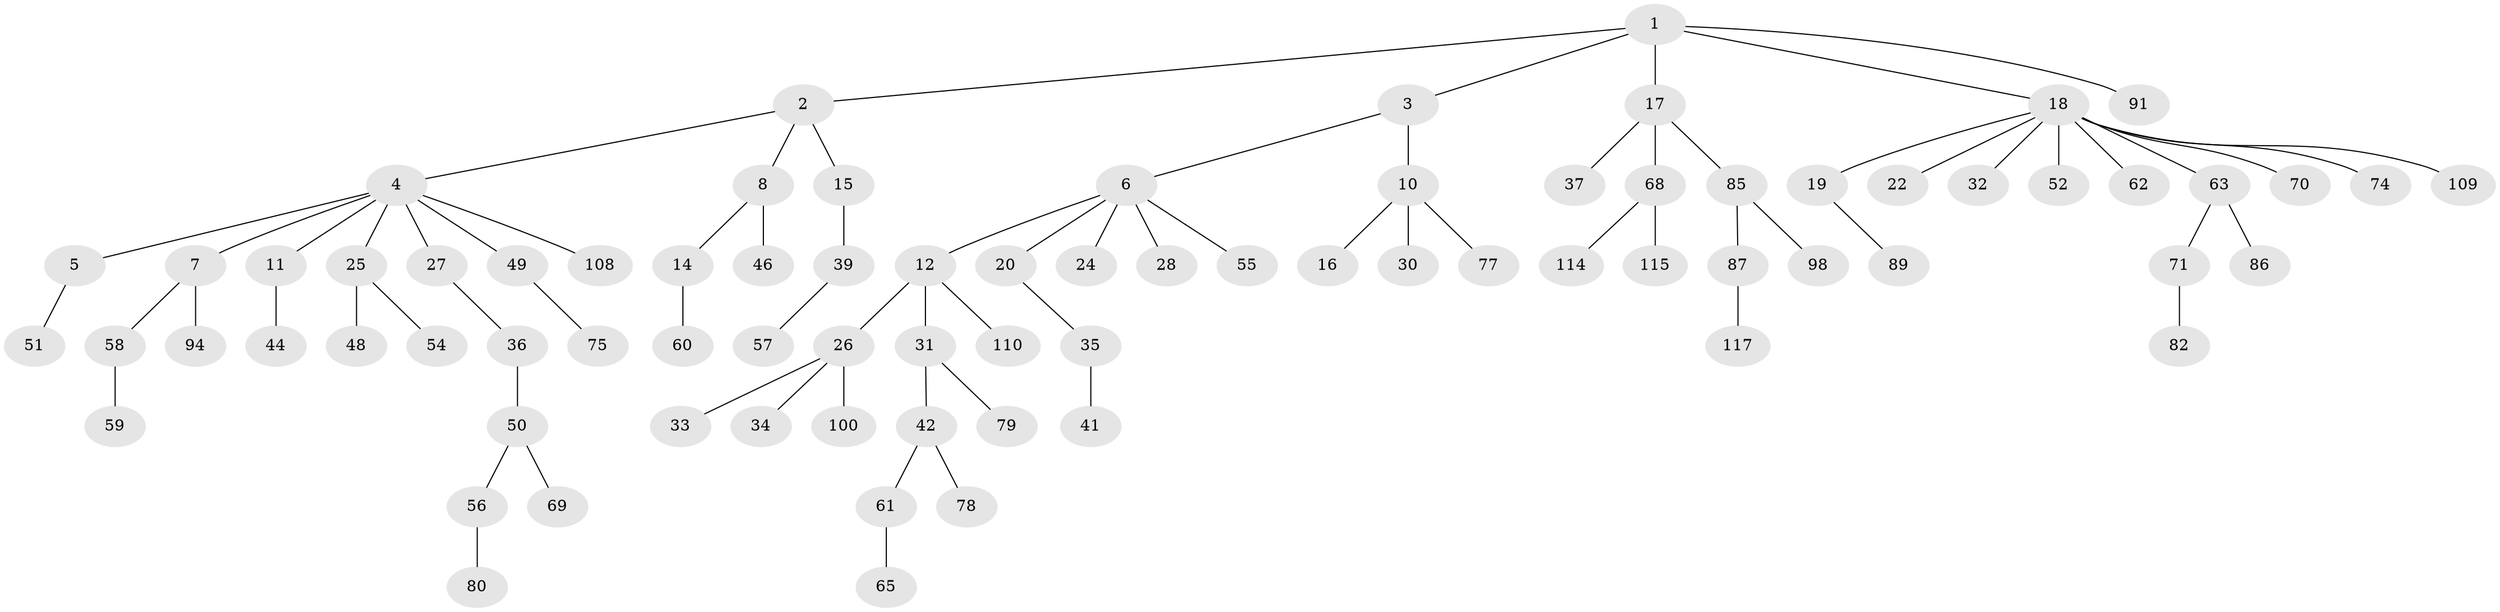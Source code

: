 // original degree distribution, {6: 0.008547008547008548, 5: 0.008547008547008548, 4: 0.07692307692307693, 7: 0.008547008547008548, 3: 0.1452991452991453, 2: 0.26495726495726496, 9: 0.008547008547008548, 1: 0.47863247863247865}
// Generated by graph-tools (version 1.1) at 2025/42/03/06/25 10:42:06]
// undirected, 78 vertices, 77 edges
graph export_dot {
graph [start="1"]
  node [color=gray90,style=filled];
  1 [super="+113"];
  2 [super="+105"];
  3 [super="+84"];
  4 [super="+23"];
  5 [super="+101"];
  6 [super="+9"];
  7 [super="+47"];
  8;
  10 [super="+13"];
  11 [super="+45"];
  12 [super="+73"];
  14 [super="+72"];
  15;
  16 [super="+96"];
  17 [super="+29"];
  18 [super="+21"];
  19 [super="+40"];
  20 [super="+83"];
  22;
  24;
  25;
  26 [super="+38"];
  27 [super="+43"];
  28;
  30 [super="+53"];
  31 [super="+104"];
  32 [super="+103"];
  33;
  34 [super="+112"];
  35;
  36;
  37;
  39;
  41 [super="+116"];
  42 [super="+93"];
  44;
  46 [super="+67"];
  48;
  49;
  50 [super="+66"];
  51;
  52;
  54 [super="+90"];
  55;
  56 [super="+99"];
  57;
  58 [super="+107"];
  59;
  60;
  61 [super="+76"];
  62;
  63 [super="+64"];
  65 [super="+102"];
  68 [super="+88"];
  69;
  70;
  71;
  74 [super="+81"];
  75;
  77;
  78;
  79;
  80;
  82;
  85 [super="+97"];
  86 [super="+95"];
  87;
  89 [super="+111"];
  91 [super="+92"];
  94 [super="+106"];
  98;
  100;
  108;
  109;
  110;
  114;
  115;
  117;
  1 -- 2;
  1 -- 3;
  1 -- 17;
  1 -- 18;
  1 -- 91;
  2 -- 4;
  2 -- 8;
  2 -- 15;
  3 -- 6;
  3 -- 10;
  4 -- 5;
  4 -- 7;
  4 -- 11;
  4 -- 49;
  4 -- 108;
  4 -- 25;
  4 -- 27;
  5 -- 51;
  6 -- 24;
  6 -- 28;
  6 -- 12;
  6 -- 20;
  6 -- 55;
  7 -- 94;
  7 -- 58;
  8 -- 14;
  8 -- 46;
  10 -- 16;
  10 -- 77;
  10 -- 30;
  11 -- 44;
  12 -- 26;
  12 -- 31;
  12 -- 110;
  14 -- 60;
  15 -- 39;
  17 -- 68;
  17 -- 85;
  17 -- 37;
  18 -- 19;
  18 -- 32;
  18 -- 52;
  18 -- 62;
  18 -- 63;
  18 -- 70;
  18 -- 109;
  18 -- 74;
  18 -- 22;
  19 -- 89;
  20 -- 35;
  25 -- 48;
  25 -- 54;
  26 -- 33;
  26 -- 34;
  26 -- 100;
  27 -- 36;
  31 -- 42;
  31 -- 79;
  35 -- 41;
  36 -- 50;
  39 -- 57;
  42 -- 61;
  42 -- 78;
  49 -- 75;
  50 -- 56;
  50 -- 69;
  56 -- 80;
  58 -- 59;
  61 -- 65;
  63 -- 71;
  63 -- 86;
  68 -- 114;
  68 -- 115;
  71 -- 82;
  85 -- 87;
  85 -- 98;
  87 -- 117;
}
